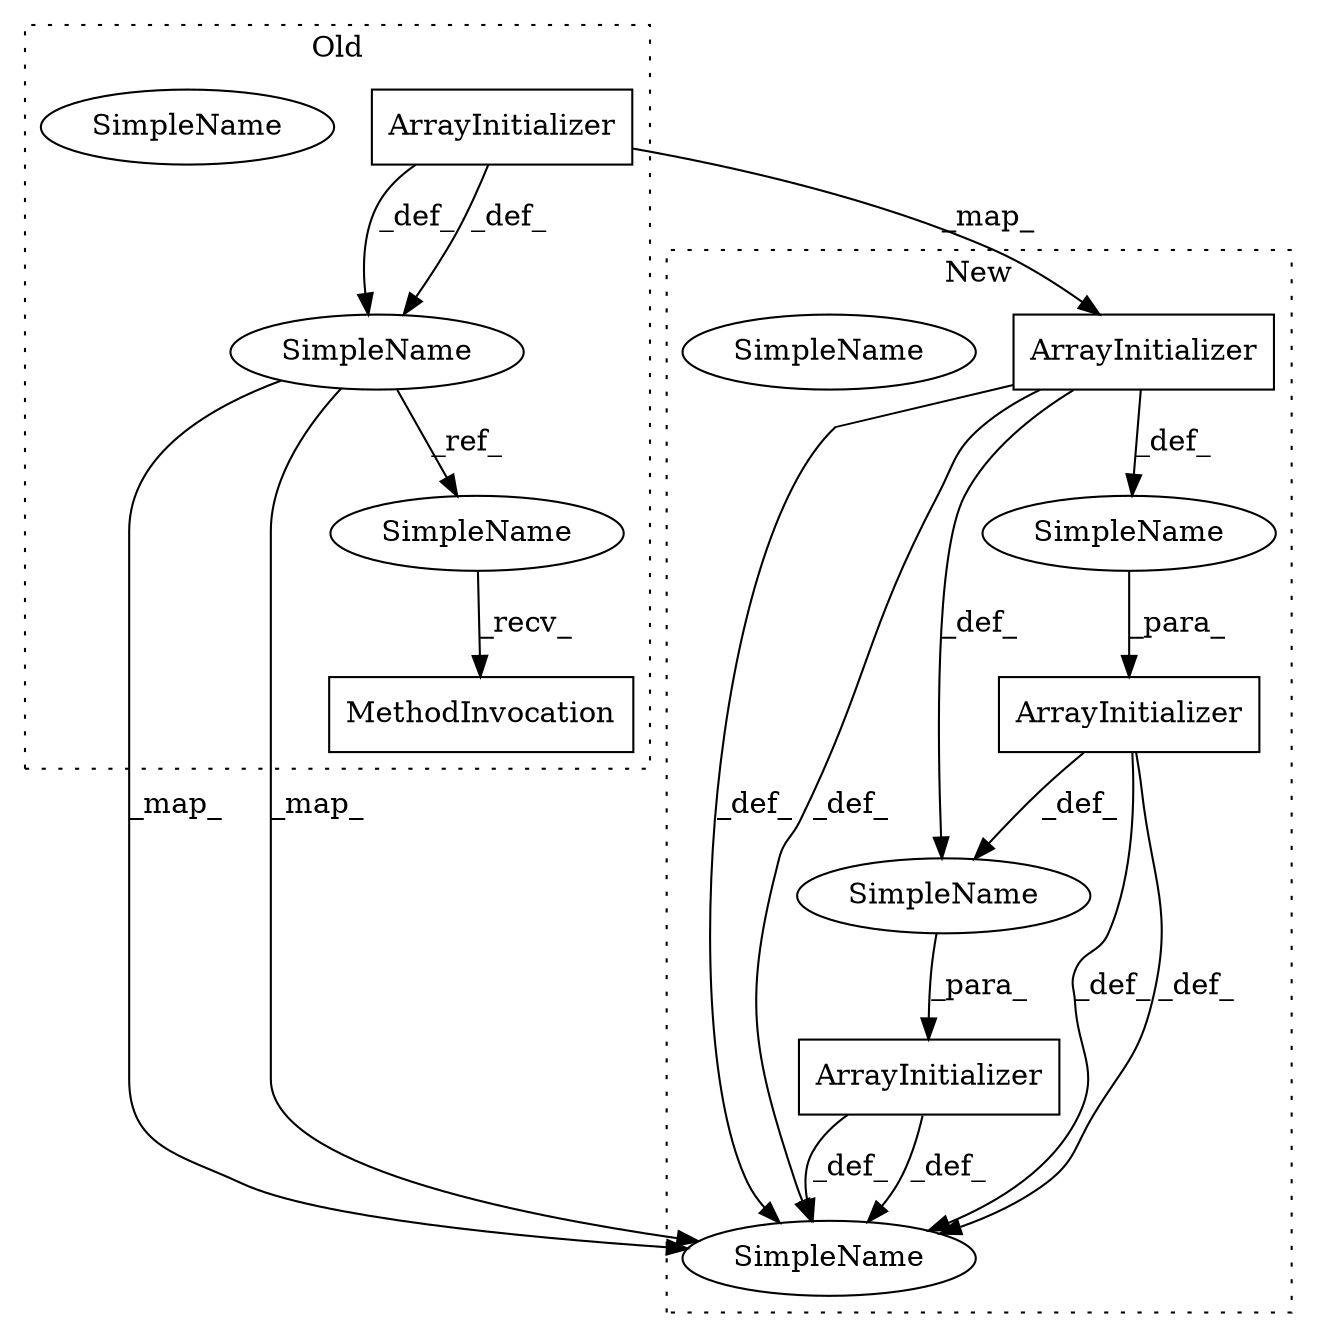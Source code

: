 digraph G {
subgraph cluster0 {
4 [label="ArrayInitializer" a="4" s="12718,12830" l="1,1" shape="box"];
5 [label="MethodInvocation" a="32" s="12850,12859" l="3,1" shape="box"];
9 [label="SimpleName" a="42" s="12684" l="5" shape="ellipse"];
11 [label="SimpleName" a="42" s="12684" l="5" shape="ellipse"];
12 [label="SimpleName" a="42" s="12844" l="5" shape="ellipse"];
label = "Old";
style="dotted";
}
subgraph cluster1 {
1 [label="ArrayInitializer" a="4" s="12653,12765" l="1,1" shape="box"];
2 [label="ArrayInitializer" a="4" s="12652,12766" l="1,1" shape="box"];
3 [label="ArrayInitializer" a="4" s="12651,12767" l="1,1" shape="box"];
6 [label="SimpleName" a="42" s="12613" l="5" shape="ellipse"];
7 [label="SimpleName" a="42" s="" l="" shape="ellipse"];
8 [label="SimpleName" a="42" s="" l="" shape="ellipse"];
10 [label="SimpleName" a="42" s="12613" l="5" shape="ellipse"];
label = "New";
style="dotted";
}
1 -> 6 [label="_def_"];
1 -> 7 [label="_def_"];
1 -> 6 [label="_def_"];
1 -> 8 [label="_def_"];
2 -> 6 [label="_def_"];
2 -> 7 [label="_def_"];
2 -> 6 [label="_def_"];
3 -> 6 [label="_def_"];
3 -> 6 [label="_def_"];
4 -> 11 [label="_def_"];
4 -> 11 [label="_def_"];
4 -> 1 [label="_map_"];
7 -> 3 [label="_para_"];
8 -> 2 [label="_para_"];
11 -> 6 [label="_map_"];
11 -> 6 [label="_map_"];
11 -> 12 [label="_ref_"];
12 -> 5 [label="_recv_"];
}